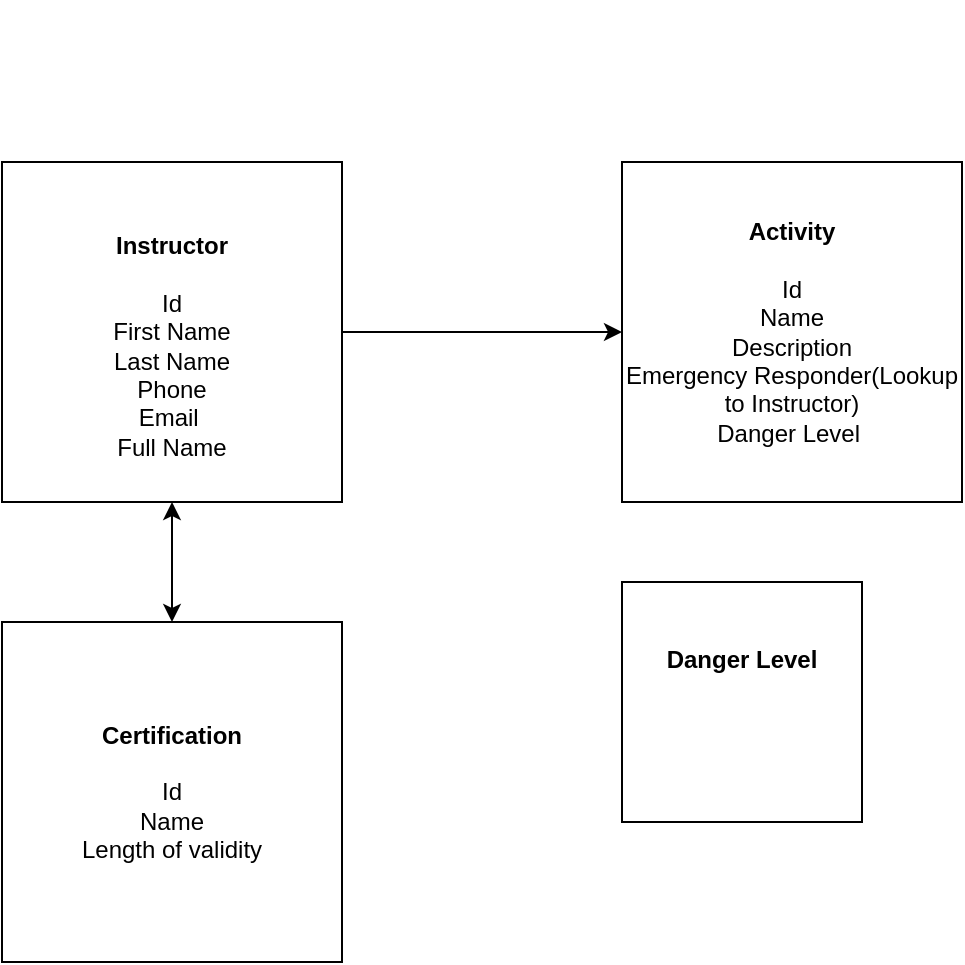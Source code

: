 <mxfile version="27.2.0">
  <diagram name="Page-1" id="5sW4UeOe_R5jcdChsqFg">
    <mxGraphModel dx="925" dy="1660" grid="1" gridSize="10" guides="1" tooltips="1" connect="1" arrows="1" fold="1" page="1" pageScale="1" pageWidth="827" pageHeight="1169" math="0" shadow="0">
      <root>
        <mxCell id="0" />
        <mxCell id="1" parent="0" />
        <mxCell id="3DO0lMrTamFMlnKSvMxT-1" value="&lt;div&gt;&lt;b&gt;&lt;br&gt;&lt;/b&gt;&lt;/div&gt;&lt;div&gt;&lt;b&gt;&lt;br&gt;&lt;/b&gt;&lt;/div&gt;&lt;div&gt;&lt;b&gt;&lt;br&gt;&lt;/b&gt;&lt;/div&gt;&lt;div&gt;&lt;b&gt;&lt;br&gt;&lt;/b&gt;&lt;/div&gt;&lt;div&gt;&lt;b&gt;&lt;br&gt;&lt;/b&gt;&lt;/div&gt;&lt;div&gt;&lt;b&gt;&lt;br&gt;&lt;/b&gt;&lt;/div&gt;&lt;div&gt;&lt;b&gt;&lt;br&gt;&lt;/b&gt;&lt;/div&gt;&lt;div&gt;&lt;b&gt;&lt;br&gt;&lt;/b&gt;&lt;/div&gt;&lt;b&gt;Instructor&lt;/b&gt;&lt;div&gt;&lt;b&gt;&lt;br&gt;&lt;/b&gt;&lt;div&gt;Id&lt;/div&gt;&lt;div&gt;First Name&lt;/div&gt;&lt;div&gt;Last Name&lt;/div&gt;&lt;div&gt;Phone&lt;/div&gt;&lt;div&gt;Email&amp;nbsp;&lt;br&gt;Full Name&lt;/div&gt;&lt;div&gt;&lt;br&gt;&lt;/div&gt;&lt;div&gt;&lt;br&gt;&lt;/div&gt;&lt;div&gt;&lt;br&gt;&lt;/div&gt;&lt;div&gt;&lt;br&gt;&lt;/div&gt;&lt;div&gt;&lt;br&gt;&lt;/div&gt;&lt;div&gt;&lt;br&gt;&lt;/div&gt;&lt;div&gt;&lt;br&gt;&lt;/div&gt;&lt;/div&gt;" style="whiteSpace=wrap;html=1;aspect=fixed;" vertex="1" parent="1">
          <mxGeometry x="200" y="70" width="170" height="170" as="geometry" />
        </mxCell>
        <mxCell id="3DO0lMrTamFMlnKSvMxT-2" value="&lt;div&gt;&lt;b&gt;Activity&lt;/b&gt;&lt;/div&gt;&lt;div&gt;&lt;br&gt;&lt;/div&gt;&lt;div&gt;&lt;span style=&quot;background-color: transparent; color: light-dark(rgb(0, 0, 0), rgb(255, 255, 255));&quot;&gt;Id&lt;/span&gt;&lt;/div&gt;&lt;div&gt;Name&lt;/div&gt;&lt;div&gt;Description&lt;/div&gt;&lt;div&gt;Emergency Responder(Lookup to Instructor)&lt;/div&gt;&lt;div&gt;Danger Level&amp;nbsp;&lt;/div&gt;" style="whiteSpace=wrap;html=1;aspect=fixed;" vertex="1" parent="1">
          <mxGeometry x="510" y="70" width="170" height="170" as="geometry" />
        </mxCell>
        <mxCell id="3DO0lMrTamFMlnKSvMxT-4" value="" style="endArrow=classic;html=1;rounded=0;exitX=1;exitY=0.5;exitDx=0;exitDy=0;" edge="1" parent="1" source="3DO0lMrTamFMlnKSvMxT-1" target="3DO0lMrTamFMlnKSvMxT-2">
          <mxGeometry width="50" height="50" relative="1" as="geometry">
            <mxPoint x="380" y="230" as="sourcePoint" />
            <mxPoint x="430" y="180" as="targetPoint" />
          </mxGeometry>
        </mxCell>
        <mxCell id="3DO0lMrTamFMlnKSvMxT-5" value="&lt;b&gt;Danger Level&lt;/b&gt;&lt;div&gt;&lt;b&gt;&lt;br&gt;&lt;/b&gt;&lt;/div&gt;&lt;div&gt;&lt;b&gt;&lt;br&gt;&lt;/b&gt;&lt;/div&gt;&lt;div&gt;&lt;br&gt;&lt;/div&gt;" style="whiteSpace=wrap;html=1;aspect=fixed;" vertex="1" parent="1">
          <mxGeometry x="510" y="280" width="120" height="120" as="geometry" />
        </mxCell>
        <mxCell id="3DO0lMrTamFMlnKSvMxT-6" value="&lt;b&gt;Certification&lt;/b&gt;&lt;div&gt;&lt;br&gt;&lt;/div&gt;&lt;div&gt;Id&lt;/div&gt;&lt;div&gt;Name&lt;/div&gt;&lt;div&gt;Length of validity&lt;/div&gt;" style="whiteSpace=wrap;html=1;aspect=fixed;" vertex="1" parent="1">
          <mxGeometry x="200" y="300" width="170" height="170" as="geometry" />
        </mxCell>
        <mxCell id="3DO0lMrTamFMlnKSvMxT-7" value="" style="endArrow=classic;startArrow=classic;html=1;rounded=0;entryX=0.5;entryY=0;entryDx=0;entryDy=0;" edge="1" parent="1" source="3DO0lMrTamFMlnKSvMxT-1" target="3DO0lMrTamFMlnKSvMxT-6">
          <mxGeometry width="50" height="50" relative="1" as="geometry">
            <mxPoint x="380" y="230" as="sourcePoint" />
            <mxPoint x="430" y="180" as="targetPoint" />
          </mxGeometry>
        </mxCell>
      </root>
    </mxGraphModel>
  </diagram>
</mxfile>
